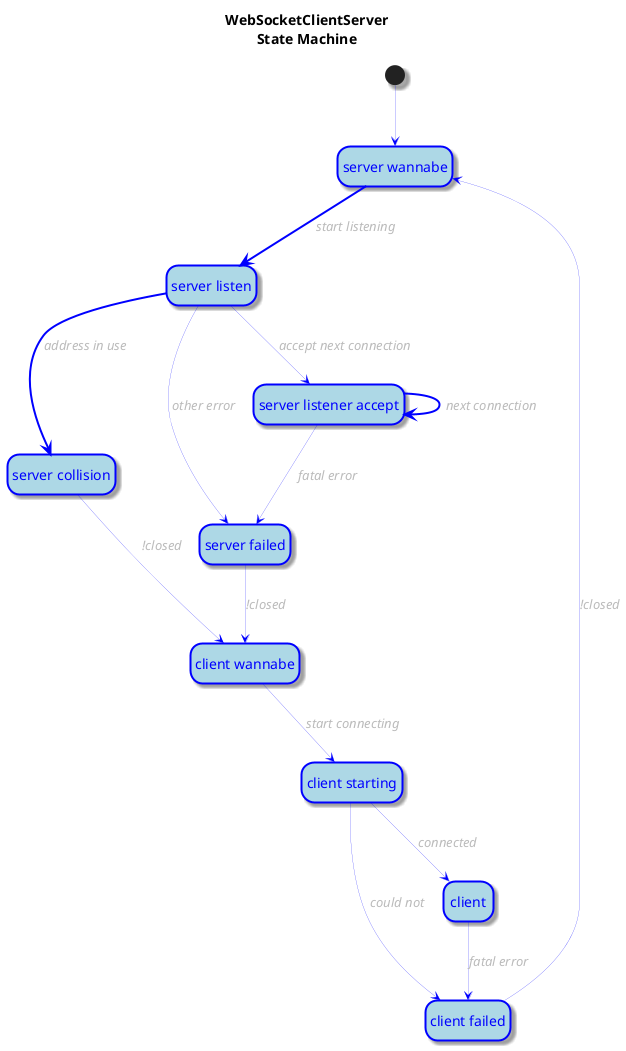@startuml
hide empty description
skinparam shadowing true
skinparam ArrowFontColor #bbb
skinparam ArrowFontStyle italic
skinparam ArrowColor blue
skinparam ArrowThickness 0.2
skinparam StateFontColor blue
skinparam StateBackgroundColor lightblue
skinparam StateBorderColor blue
skinparam StateBorderThickness 2
title "WebSocketClientServer\nState Machine"
state "server wannabe" as server_wannabe
state "server listen" as server_listen
state "server listener accept" as server_listener_accept
state "server collision" as server_collision
state "server failed" as server_failed
state "client wannabe" as client_wannabe
state "client starting" as client_starting
state "client" as client
state "client failed" as client_failed
[*] --> server_wannabe
server_wannabe -[thickness=2]-> server_listen: start listening
server_listen -[thickness=2]-> server_collision: address in use
server_listen --> server_listener_accept: accept next connection
server_listen --> server_failed: other error
server_listener_accept -[thickness=2]-> server_listener_accept: next connection
server_listener_accept --> server_failed: fatal error
server_collision --> client_wannabe: !closed
server_failed --> client_wannabe: !closed
client_wannabe --> client_starting: start connecting
client_starting --> client: connected
client_starting --> client_failed: could not
client --> client_failed: fatal error
client_failed --> server_wannabe: !closed
@enduml